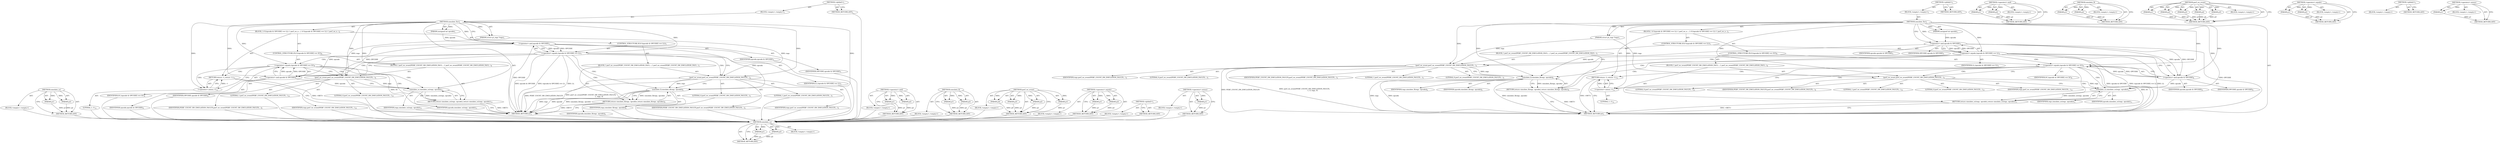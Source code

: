 digraph "&lt;operator&gt;.minus" {
vulnerable_93 [label=<(METHOD,simulate_sc)>];
vulnerable_94 [label=<(PARAM,p1)>];
vulnerable_95 [label=<(PARAM,p2)>];
vulnerable_96 [label=<(BLOCK,&lt;empty&gt;,&lt;empty&gt;)>];
vulnerable_97 [label=<(METHOD_RETURN,ANY)>];
vulnerable_6 [label=<(METHOD,&lt;global&gt;)<SUB>1</SUB>>];
vulnerable_7 [label=<(BLOCK,&lt;empty&gt;,&lt;empty&gt;)<SUB>1</SUB>>];
vulnerable_8 [label=<(METHOD,simulate_llsc)<SUB>1</SUB>>];
vulnerable_9 [label=<(PARAM,struct pt_regs *regs)<SUB>1</SUB>>];
vulnerable_10 [label=<(PARAM,unsigned int opcode)<SUB>1</SUB>>];
vulnerable_11 [label=<(BLOCK,{
 	if ((opcode &amp; OPCODE) == LL) {
 		perf_sw_e...,{
 	if ((opcode &amp; OPCODE) == LL) {
 		perf_sw_e...)<SUB>2</SUB>>];
vulnerable_12 [label=<(CONTROL_STRUCTURE,IF,if ((opcode &amp; OPCODE) == LL))<SUB>3</SUB>>];
vulnerable_13 [label=<(&lt;operator&gt;.equals,(opcode &amp; OPCODE) == LL)<SUB>3</SUB>>];
vulnerable_14 [label=<(&lt;operator&gt;.and,opcode &amp; OPCODE)<SUB>3</SUB>>];
vulnerable_15 [label=<(IDENTIFIER,opcode,opcode &amp; OPCODE)<SUB>3</SUB>>];
vulnerable_16 [label=<(IDENTIFIER,OPCODE,opcode &amp; OPCODE)<SUB>3</SUB>>];
vulnerable_17 [label=<(IDENTIFIER,LL,(opcode &amp; OPCODE) == LL)<SUB>3</SUB>>];
vulnerable_18 [label=<(BLOCK,{
 		perf_sw_event(PERF_COUNT_SW_EMULATION_FAUL...,{
 		perf_sw_event(PERF_COUNT_SW_EMULATION_FAUL...)<SUB>3</SUB>>];
vulnerable_19 [label=<(perf_sw_event,perf_sw_event(PERF_COUNT_SW_EMULATION_FAULTS,
	...)<SUB>4</SUB>>];
vulnerable_20 [label=<(IDENTIFIER,PERF_COUNT_SW_EMULATION_FAULTS,perf_sw_event(PERF_COUNT_SW_EMULATION_FAULTS,
	...)<SUB>4</SUB>>];
vulnerable_21 [label=<(LITERAL,1,perf_sw_event(PERF_COUNT_SW_EMULATION_FAULTS,
	...)<SUB>5</SUB>>];
vulnerable_22 [label=<(LITERAL,0,perf_sw_event(PERF_COUNT_SW_EMULATION_FAULTS,
	...)<SUB>5</SUB>>];
vulnerable_23 [label=<(IDENTIFIER,regs,perf_sw_event(PERF_COUNT_SW_EMULATION_FAULTS,
	...)<SUB>5</SUB>>];
vulnerable_24 [label=<(LITERAL,0,perf_sw_event(PERF_COUNT_SW_EMULATION_FAULTS,
	...)<SUB>5</SUB>>];
vulnerable_25 [label=<(RETURN,return simulate_ll(regs, opcode);,return simulate_ll(regs, opcode);)<SUB>6</SUB>>];
vulnerable_26 [label=<(simulate_ll,simulate_ll(regs, opcode))<SUB>6</SUB>>];
vulnerable_27 [label=<(IDENTIFIER,regs,simulate_ll(regs, opcode))<SUB>6</SUB>>];
vulnerable_28 [label=<(IDENTIFIER,opcode,simulate_ll(regs, opcode))<SUB>6</SUB>>];
vulnerable_29 [label=<(CONTROL_STRUCTURE,IF,if ((opcode &amp; OPCODE) == SC))<SUB>8</SUB>>];
vulnerable_30 [label=<(&lt;operator&gt;.equals,(opcode &amp; OPCODE) == SC)<SUB>8</SUB>>];
vulnerable_31 [label=<(&lt;operator&gt;.and,opcode &amp; OPCODE)<SUB>8</SUB>>];
vulnerable_32 [label=<(IDENTIFIER,opcode,opcode &amp; OPCODE)<SUB>8</SUB>>];
vulnerable_33 [label=<(IDENTIFIER,OPCODE,opcode &amp; OPCODE)<SUB>8</SUB>>];
vulnerable_34 [label=<(IDENTIFIER,SC,(opcode &amp; OPCODE) == SC)<SUB>8</SUB>>];
vulnerable_35 [label=<(BLOCK,{
 		perf_sw_event(PERF_COUNT_SW_EMULATION_FAUL...,{
 		perf_sw_event(PERF_COUNT_SW_EMULATION_FAUL...)<SUB>8</SUB>>];
vulnerable_36 [label=<(perf_sw_event,perf_sw_event(PERF_COUNT_SW_EMULATION_FAULTS,
	...)<SUB>9</SUB>>];
vulnerable_37 [label=<(IDENTIFIER,PERF_COUNT_SW_EMULATION_FAULTS,perf_sw_event(PERF_COUNT_SW_EMULATION_FAULTS,
	...)<SUB>9</SUB>>];
vulnerable_38 [label=<(LITERAL,1,perf_sw_event(PERF_COUNT_SW_EMULATION_FAULTS,
	...)<SUB>10</SUB>>];
vulnerable_39 [label=<(LITERAL,0,perf_sw_event(PERF_COUNT_SW_EMULATION_FAULTS,
	...)<SUB>10</SUB>>];
vulnerable_40 [label=<(IDENTIFIER,regs,perf_sw_event(PERF_COUNT_SW_EMULATION_FAULTS,
	...)<SUB>10</SUB>>];
vulnerable_41 [label=<(LITERAL,0,perf_sw_event(PERF_COUNT_SW_EMULATION_FAULTS,
	...)<SUB>10</SUB>>];
vulnerable_42 [label=<(RETURN,return simulate_sc(regs, opcode);,return simulate_sc(regs, opcode);)<SUB>11</SUB>>];
vulnerable_43 [label=<(simulate_sc,simulate_sc(regs, opcode))<SUB>11</SUB>>];
vulnerable_44 [label=<(IDENTIFIER,regs,simulate_sc(regs, opcode))<SUB>11</SUB>>];
vulnerable_45 [label=<(IDENTIFIER,opcode,simulate_sc(regs, opcode))<SUB>11</SUB>>];
vulnerable_46 [label=<(RETURN,return -1;,return -1;)<SUB>14</SUB>>];
vulnerable_47 [label=<(&lt;operator&gt;.minus,-1)<SUB>14</SUB>>];
vulnerable_48 [label=<(LITERAL,1,-1)<SUB>14</SUB>>];
vulnerable_49 [label=<(METHOD_RETURN,int)<SUB>1</SUB>>];
vulnerable_51 [label=<(METHOD_RETURN,ANY)<SUB>1</SUB>>];
vulnerable_75 [label=<(METHOD,&lt;operator&gt;.and)>];
vulnerable_76 [label=<(PARAM,p1)>];
vulnerable_77 [label=<(PARAM,p2)>];
vulnerable_78 [label=<(BLOCK,&lt;empty&gt;,&lt;empty&gt;)>];
vulnerable_79 [label=<(METHOD_RETURN,ANY)>];
vulnerable_88 [label=<(METHOD,simulate_ll)>];
vulnerable_89 [label=<(PARAM,p1)>];
vulnerable_90 [label=<(PARAM,p2)>];
vulnerable_91 [label=<(BLOCK,&lt;empty&gt;,&lt;empty&gt;)>];
vulnerable_92 [label=<(METHOD_RETURN,ANY)>];
vulnerable_80 [label=<(METHOD,perf_sw_event)>];
vulnerable_81 [label=<(PARAM,p1)>];
vulnerable_82 [label=<(PARAM,p2)>];
vulnerable_83 [label=<(PARAM,p3)>];
vulnerable_84 [label=<(PARAM,p4)>];
vulnerable_85 [label=<(PARAM,p5)>];
vulnerable_86 [label=<(BLOCK,&lt;empty&gt;,&lt;empty&gt;)>];
vulnerable_87 [label=<(METHOD_RETURN,ANY)>];
vulnerable_70 [label=<(METHOD,&lt;operator&gt;.equals)>];
vulnerable_71 [label=<(PARAM,p1)>];
vulnerable_72 [label=<(PARAM,p2)>];
vulnerable_73 [label=<(BLOCK,&lt;empty&gt;,&lt;empty&gt;)>];
vulnerable_74 [label=<(METHOD_RETURN,ANY)>];
vulnerable_64 [label=<(METHOD,&lt;global&gt;)<SUB>1</SUB>>];
vulnerable_65 [label=<(BLOCK,&lt;empty&gt;,&lt;empty&gt;)>];
vulnerable_66 [label=<(METHOD_RETURN,ANY)>];
vulnerable_98 [label=<(METHOD,&lt;operator&gt;.minus)>];
vulnerable_99 [label=<(PARAM,p1)>];
vulnerable_100 [label=<(BLOCK,&lt;empty&gt;,&lt;empty&gt;)>];
vulnerable_101 [label=<(METHOD_RETURN,ANY)>];
fixed_90 [label=<(METHOD,simulate_sc)>];
fixed_91 [label=<(PARAM,p1)>];
fixed_92 [label=<(PARAM,p2)>];
fixed_93 [label=<(BLOCK,&lt;empty&gt;,&lt;empty&gt;)>];
fixed_94 [label=<(METHOD_RETURN,ANY)>];
fixed_6 [label=<(METHOD,&lt;global&gt;)<SUB>1</SUB>>];
fixed_7 [label=<(BLOCK,&lt;empty&gt;,&lt;empty&gt;)<SUB>1</SUB>>];
fixed_8 [label=<(METHOD,simulate_llsc)<SUB>1</SUB>>];
fixed_9 [label=<(PARAM,struct pt_regs *regs)<SUB>1</SUB>>];
fixed_10 [label=<(PARAM,unsigned int opcode)<SUB>1</SUB>>];
fixed_11 [label=<(BLOCK,{
 	if ((opcode &amp; OPCODE) == LL) {
 		perf_sw_e...,{
 	if ((opcode &amp; OPCODE) == LL) {
 		perf_sw_e...)<SUB>2</SUB>>];
fixed_12 [label=<(CONTROL_STRUCTURE,IF,if ((opcode &amp; OPCODE) == LL))<SUB>3</SUB>>];
fixed_13 [label=<(&lt;operator&gt;.equals,(opcode &amp; OPCODE) == LL)<SUB>3</SUB>>];
fixed_14 [label=<(&lt;operator&gt;.and,opcode &amp; OPCODE)<SUB>3</SUB>>];
fixed_15 [label=<(IDENTIFIER,opcode,opcode &amp; OPCODE)<SUB>3</SUB>>];
fixed_16 [label=<(IDENTIFIER,OPCODE,opcode &amp; OPCODE)<SUB>3</SUB>>];
fixed_17 [label=<(IDENTIFIER,LL,(opcode &amp; OPCODE) == LL)<SUB>3</SUB>>];
fixed_18 [label=<(BLOCK,{
 		perf_sw_event(PERF_COUNT_SW_EMULATION_FAUL...,{
 		perf_sw_event(PERF_COUNT_SW_EMULATION_FAUL...)<SUB>3</SUB>>];
fixed_19 [label=<(perf_sw_event,perf_sw_event(PERF_COUNT_SW_EMULATION_FAULTS,
	...)<SUB>4</SUB>>];
fixed_20 [label=<(IDENTIFIER,PERF_COUNT_SW_EMULATION_FAULTS,perf_sw_event(PERF_COUNT_SW_EMULATION_FAULTS,
	...)<SUB>4</SUB>>];
fixed_21 [label=<(LITERAL,1,perf_sw_event(PERF_COUNT_SW_EMULATION_FAULTS,
	...)<SUB>5</SUB>>];
fixed_22 [label=<(IDENTIFIER,regs,perf_sw_event(PERF_COUNT_SW_EMULATION_FAULTS,
	...)<SUB>5</SUB>>];
fixed_23 [label=<(LITERAL,0,perf_sw_event(PERF_COUNT_SW_EMULATION_FAULTS,
	...)<SUB>5</SUB>>];
fixed_24 [label=<(RETURN,return simulate_ll(regs, opcode);,return simulate_ll(regs, opcode);)<SUB>6</SUB>>];
fixed_25 [label=<(simulate_ll,simulate_ll(regs, opcode))<SUB>6</SUB>>];
fixed_26 [label=<(IDENTIFIER,regs,simulate_ll(regs, opcode))<SUB>6</SUB>>];
fixed_27 [label=<(IDENTIFIER,opcode,simulate_ll(regs, opcode))<SUB>6</SUB>>];
fixed_28 [label=<(CONTROL_STRUCTURE,IF,if ((opcode &amp; OPCODE) == SC))<SUB>8</SUB>>];
fixed_29 [label=<(&lt;operator&gt;.equals,(opcode &amp; OPCODE) == SC)<SUB>8</SUB>>];
fixed_30 [label=<(&lt;operator&gt;.and,opcode &amp; OPCODE)<SUB>8</SUB>>];
fixed_31 [label=<(IDENTIFIER,opcode,opcode &amp; OPCODE)<SUB>8</SUB>>];
fixed_32 [label=<(IDENTIFIER,OPCODE,opcode &amp; OPCODE)<SUB>8</SUB>>];
fixed_33 [label=<(IDENTIFIER,SC,(opcode &amp; OPCODE) == SC)<SUB>8</SUB>>];
fixed_34 [label=<(BLOCK,{
 		perf_sw_event(PERF_COUNT_SW_EMULATION_FAUL...,{
 		perf_sw_event(PERF_COUNT_SW_EMULATION_FAUL...)<SUB>8</SUB>>];
fixed_35 [label=<(perf_sw_event,perf_sw_event(PERF_COUNT_SW_EMULATION_FAULTS,
	...)<SUB>9</SUB>>];
fixed_36 [label=<(IDENTIFIER,PERF_COUNT_SW_EMULATION_FAULTS,perf_sw_event(PERF_COUNT_SW_EMULATION_FAULTS,
	...)<SUB>9</SUB>>];
fixed_37 [label=<(LITERAL,1,perf_sw_event(PERF_COUNT_SW_EMULATION_FAULTS,
	...)<SUB>10</SUB>>];
fixed_38 [label=<(IDENTIFIER,regs,perf_sw_event(PERF_COUNT_SW_EMULATION_FAULTS,
	...)<SUB>10</SUB>>];
fixed_39 [label=<(LITERAL,0,perf_sw_event(PERF_COUNT_SW_EMULATION_FAULTS,
	...)<SUB>10</SUB>>];
fixed_40 [label=<(RETURN,return simulate_sc(regs, opcode);,return simulate_sc(regs, opcode);)<SUB>11</SUB>>];
fixed_41 [label=<(simulate_sc,simulate_sc(regs, opcode))<SUB>11</SUB>>];
fixed_42 [label=<(IDENTIFIER,regs,simulate_sc(regs, opcode))<SUB>11</SUB>>];
fixed_43 [label=<(IDENTIFIER,opcode,simulate_sc(regs, opcode))<SUB>11</SUB>>];
fixed_44 [label=<(RETURN,return -1;,return -1;)<SUB>14</SUB>>];
fixed_45 [label=<(&lt;operator&gt;.minus,-1)<SUB>14</SUB>>];
fixed_46 [label=<(LITERAL,1,-1)<SUB>14</SUB>>];
fixed_47 [label=<(METHOD_RETURN,int)<SUB>1</SUB>>];
fixed_49 [label=<(METHOD_RETURN,ANY)<SUB>1</SUB>>];
fixed_73 [label=<(METHOD,&lt;operator&gt;.and)>];
fixed_74 [label=<(PARAM,p1)>];
fixed_75 [label=<(PARAM,p2)>];
fixed_76 [label=<(BLOCK,&lt;empty&gt;,&lt;empty&gt;)>];
fixed_77 [label=<(METHOD_RETURN,ANY)>];
fixed_85 [label=<(METHOD,simulate_ll)>];
fixed_86 [label=<(PARAM,p1)>];
fixed_87 [label=<(PARAM,p2)>];
fixed_88 [label=<(BLOCK,&lt;empty&gt;,&lt;empty&gt;)>];
fixed_89 [label=<(METHOD_RETURN,ANY)>];
fixed_78 [label=<(METHOD,perf_sw_event)>];
fixed_79 [label=<(PARAM,p1)>];
fixed_80 [label=<(PARAM,p2)>];
fixed_81 [label=<(PARAM,p3)>];
fixed_82 [label=<(PARAM,p4)>];
fixed_83 [label=<(BLOCK,&lt;empty&gt;,&lt;empty&gt;)>];
fixed_84 [label=<(METHOD_RETURN,ANY)>];
fixed_68 [label=<(METHOD,&lt;operator&gt;.equals)>];
fixed_69 [label=<(PARAM,p1)>];
fixed_70 [label=<(PARAM,p2)>];
fixed_71 [label=<(BLOCK,&lt;empty&gt;,&lt;empty&gt;)>];
fixed_72 [label=<(METHOD_RETURN,ANY)>];
fixed_62 [label=<(METHOD,&lt;global&gt;)<SUB>1</SUB>>];
fixed_63 [label=<(BLOCK,&lt;empty&gt;,&lt;empty&gt;)>];
fixed_64 [label=<(METHOD_RETURN,ANY)>];
fixed_95 [label=<(METHOD,&lt;operator&gt;.minus)>];
fixed_96 [label=<(PARAM,p1)>];
fixed_97 [label=<(BLOCK,&lt;empty&gt;,&lt;empty&gt;)>];
fixed_98 [label=<(METHOD_RETURN,ANY)>];
vulnerable_93 -> vulnerable_94  [key=0, label="AST: "];
vulnerable_93 -> vulnerable_94  [key=1, label="DDG: "];
vulnerable_93 -> vulnerable_96  [key=0, label="AST: "];
vulnerable_93 -> vulnerable_95  [key=0, label="AST: "];
vulnerable_93 -> vulnerable_95  [key=1, label="DDG: "];
vulnerable_93 -> vulnerable_97  [key=0, label="AST: "];
vulnerable_93 -> vulnerable_97  [key=1, label="CFG: "];
vulnerable_94 -> vulnerable_97  [key=0, label="DDG: p1"];
vulnerable_95 -> vulnerable_97  [key=0, label="DDG: p2"];
vulnerable_6 -> vulnerable_7  [key=0, label="AST: "];
vulnerable_6 -> vulnerable_51  [key=0, label="AST: "];
vulnerable_6 -> vulnerable_51  [key=1, label="CFG: "];
vulnerable_7 -> vulnerable_8  [key=0, label="AST: "];
vulnerable_8 -> vulnerable_9  [key=0, label="AST: "];
vulnerable_8 -> vulnerable_9  [key=1, label="DDG: "];
vulnerable_8 -> vulnerable_10  [key=0, label="AST: "];
vulnerable_8 -> vulnerable_10  [key=1, label="DDG: "];
vulnerable_8 -> vulnerable_11  [key=0, label="AST: "];
vulnerable_8 -> vulnerable_49  [key=0, label="AST: "];
vulnerable_8 -> vulnerable_14  [key=0, label="CFG: "];
vulnerable_8 -> vulnerable_14  [key=1, label="DDG: "];
vulnerable_8 -> vulnerable_13  [key=0, label="DDG: "];
vulnerable_8 -> vulnerable_30  [key=0, label="DDG: "];
vulnerable_8 -> vulnerable_47  [key=0, label="DDG: "];
vulnerable_8 -> vulnerable_19  [key=0, label="DDG: "];
vulnerable_8 -> vulnerable_31  [key=0, label="DDG: "];
vulnerable_8 -> vulnerable_36  [key=0, label="DDG: "];
vulnerable_8 -> vulnerable_26  [key=0, label="DDG: "];
vulnerable_8 -> vulnerable_43  [key=0, label="DDG: "];
vulnerable_9 -> vulnerable_19  [key=0, label="DDG: regs"];
vulnerable_9 -> vulnerable_36  [key=0, label="DDG: regs"];
vulnerable_10 -> vulnerable_14  [key=0, label="DDG: opcode"];
vulnerable_11 -> vulnerable_12  [key=0, label="AST: "];
vulnerable_11 -> vulnerable_29  [key=0, label="AST: "];
vulnerable_11 -> vulnerable_46  [key=0, label="AST: "];
vulnerable_12 -> vulnerable_13  [key=0, label="AST: "];
vulnerable_12 -> vulnerable_18  [key=0, label="AST: "];
vulnerable_13 -> vulnerable_14  [key=0, label="AST: "];
vulnerable_13 -> vulnerable_17  [key=0, label="AST: "];
vulnerable_13 -> vulnerable_19  [key=0, label="CFG: "];
vulnerable_13 -> vulnerable_19  [key=1, label="CDG: "];
vulnerable_13 -> vulnerable_31  [key=0, label="CFG: "];
vulnerable_13 -> vulnerable_31  [key=1, label="CDG: "];
vulnerable_13 -> vulnerable_49  [key=0, label="DDG: opcode &amp; OPCODE"];
vulnerable_13 -> vulnerable_49  [key=1, label="DDG: (opcode &amp; OPCODE) == LL"];
vulnerable_13 -> vulnerable_49  [key=2, label="DDG: LL"];
vulnerable_13 -> vulnerable_30  [key=0, label="CDG: "];
vulnerable_13 -> vulnerable_26  [key=0, label="CDG: "];
vulnerable_13 -> vulnerable_25  [key=0, label="CDG: "];
vulnerable_14 -> vulnerable_15  [key=0, label="AST: "];
vulnerable_14 -> vulnerable_16  [key=0, label="AST: "];
vulnerable_14 -> vulnerable_13  [key=0, label="CFG: "];
vulnerable_14 -> vulnerable_13  [key=1, label="DDG: opcode"];
vulnerable_14 -> vulnerable_13  [key=2, label="DDG: OPCODE"];
vulnerable_14 -> vulnerable_49  [key=0, label="DDG: OPCODE"];
vulnerable_14 -> vulnerable_31  [key=0, label="DDG: opcode"];
vulnerable_14 -> vulnerable_31  [key=1, label="DDG: OPCODE"];
vulnerable_14 -> vulnerable_26  [key=0, label="DDG: opcode"];
vulnerable_18 -> vulnerable_19  [key=0, label="AST: "];
vulnerable_18 -> vulnerable_25  [key=0, label="AST: "];
vulnerable_19 -> vulnerable_20  [key=0, label="AST: "];
vulnerable_19 -> vulnerable_21  [key=0, label="AST: "];
vulnerable_19 -> vulnerable_22  [key=0, label="AST: "];
vulnerable_19 -> vulnerable_23  [key=0, label="AST: "];
vulnerable_19 -> vulnerable_24  [key=0, label="AST: "];
vulnerable_19 -> vulnerable_26  [key=0, label="CFG: "];
vulnerable_19 -> vulnerable_26  [key=1, label="DDG: regs"];
vulnerable_19 -> vulnerable_49  [key=0, label="DDG: PERF_COUNT_SW_EMULATION_FAULTS"];
vulnerable_19 -> vulnerable_49  [key=1, label="DDG: perf_sw_event(PERF_COUNT_SW_EMULATION_FAULTS,
				1, 0, regs, 0)"];
vulnerable_25 -> vulnerable_26  [key=0, label="AST: "];
vulnerable_25 -> vulnerable_49  [key=0, label="CFG: "];
vulnerable_25 -> vulnerable_49  [key=1, label="DDG: &lt;RET&gt;"];
vulnerable_26 -> vulnerable_27  [key=0, label="AST: "];
vulnerable_26 -> vulnerable_28  [key=0, label="AST: "];
vulnerable_26 -> vulnerable_25  [key=0, label="CFG: "];
vulnerable_26 -> vulnerable_25  [key=1, label="DDG: simulate_ll(regs, opcode)"];
vulnerable_26 -> vulnerable_49  [key=0, label="DDG: regs"];
vulnerable_26 -> vulnerable_49  [key=1, label="DDG: opcode"];
vulnerable_26 -> vulnerable_49  [key=2, label="DDG: simulate_ll(regs, opcode)"];
vulnerable_29 -> vulnerable_30  [key=0, label="AST: "];
vulnerable_29 -> vulnerable_35  [key=0, label="AST: "];
vulnerable_30 -> vulnerable_31  [key=0, label="AST: "];
vulnerable_30 -> vulnerable_34  [key=0, label="AST: "];
vulnerable_30 -> vulnerable_36  [key=0, label="CFG: "];
vulnerable_30 -> vulnerable_36  [key=1, label="CDG: "];
vulnerable_30 -> vulnerable_47  [key=0, label="CFG: "];
vulnerable_30 -> vulnerable_47  [key=1, label="CDG: "];
vulnerable_30 -> vulnerable_49  [key=0, label="DDG: SC"];
vulnerable_30 -> vulnerable_42  [key=0, label="CDG: "];
vulnerable_30 -> vulnerable_46  [key=0, label="CDG: "];
vulnerable_30 -> vulnerable_43  [key=0, label="CDG: "];
vulnerable_31 -> vulnerable_32  [key=0, label="AST: "];
vulnerable_31 -> vulnerable_33  [key=0, label="AST: "];
vulnerable_31 -> vulnerable_30  [key=0, label="CFG: "];
vulnerable_31 -> vulnerable_30  [key=1, label="DDG: opcode"];
vulnerable_31 -> vulnerable_30  [key=2, label="DDG: OPCODE"];
vulnerable_31 -> vulnerable_43  [key=0, label="DDG: opcode"];
vulnerable_35 -> vulnerable_36  [key=0, label="AST: "];
vulnerable_35 -> vulnerable_42  [key=0, label="AST: "];
vulnerable_36 -> vulnerable_37  [key=0, label="AST: "];
vulnerable_36 -> vulnerable_38  [key=0, label="AST: "];
vulnerable_36 -> vulnerable_39  [key=0, label="AST: "];
vulnerable_36 -> vulnerable_40  [key=0, label="AST: "];
vulnerable_36 -> vulnerable_41  [key=0, label="AST: "];
vulnerable_36 -> vulnerable_43  [key=0, label="CFG: "];
vulnerable_36 -> vulnerable_43  [key=1, label="DDG: regs"];
vulnerable_42 -> vulnerable_43  [key=0, label="AST: "];
vulnerable_42 -> vulnerable_49  [key=0, label="CFG: "];
vulnerable_42 -> vulnerable_49  [key=1, label="DDG: &lt;RET&gt;"];
vulnerable_43 -> vulnerable_44  [key=0, label="AST: "];
vulnerable_43 -> vulnerable_45  [key=0, label="AST: "];
vulnerable_43 -> vulnerable_42  [key=0, label="CFG: "];
vulnerable_43 -> vulnerable_42  [key=1, label="DDG: simulate_sc(regs, opcode)"];
vulnerable_46 -> vulnerable_47  [key=0, label="AST: "];
vulnerable_46 -> vulnerable_49  [key=0, label="CFG: "];
vulnerable_46 -> vulnerable_49  [key=1, label="DDG: &lt;RET&gt;"];
vulnerable_47 -> vulnerable_48  [key=0, label="AST: "];
vulnerable_47 -> vulnerable_46  [key=0, label="CFG: "];
vulnerable_47 -> vulnerable_46  [key=1, label="DDG: -1"];
vulnerable_75 -> vulnerable_76  [key=0, label="AST: "];
vulnerable_75 -> vulnerable_76  [key=1, label="DDG: "];
vulnerable_75 -> vulnerable_78  [key=0, label="AST: "];
vulnerable_75 -> vulnerable_77  [key=0, label="AST: "];
vulnerable_75 -> vulnerable_77  [key=1, label="DDG: "];
vulnerable_75 -> vulnerable_79  [key=0, label="AST: "];
vulnerable_75 -> vulnerable_79  [key=1, label="CFG: "];
vulnerable_76 -> vulnerable_79  [key=0, label="DDG: p1"];
vulnerable_77 -> vulnerable_79  [key=0, label="DDG: p2"];
vulnerable_88 -> vulnerable_89  [key=0, label="AST: "];
vulnerable_88 -> vulnerable_89  [key=1, label="DDG: "];
vulnerable_88 -> vulnerable_91  [key=0, label="AST: "];
vulnerable_88 -> vulnerable_90  [key=0, label="AST: "];
vulnerable_88 -> vulnerable_90  [key=1, label="DDG: "];
vulnerable_88 -> vulnerable_92  [key=0, label="AST: "];
vulnerable_88 -> vulnerable_92  [key=1, label="CFG: "];
vulnerable_89 -> vulnerable_92  [key=0, label="DDG: p1"];
vulnerable_90 -> vulnerable_92  [key=0, label="DDG: p2"];
vulnerable_80 -> vulnerable_81  [key=0, label="AST: "];
vulnerable_80 -> vulnerable_81  [key=1, label="DDG: "];
vulnerable_80 -> vulnerable_86  [key=0, label="AST: "];
vulnerable_80 -> vulnerable_82  [key=0, label="AST: "];
vulnerable_80 -> vulnerable_82  [key=1, label="DDG: "];
vulnerable_80 -> vulnerable_87  [key=0, label="AST: "];
vulnerable_80 -> vulnerable_87  [key=1, label="CFG: "];
vulnerable_80 -> vulnerable_83  [key=0, label="AST: "];
vulnerable_80 -> vulnerable_83  [key=1, label="DDG: "];
vulnerable_80 -> vulnerable_84  [key=0, label="AST: "];
vulnerable_80 -> vulnerable_84  [key=1, label="DDG: "];
vulnerable_80 -> vulnerable_85  [key=0, label="AST: "];
vulnerable_80 -> vulnerable_85  [key=1, label="DDG: "];
vulnerable_81 -> vulnerable_87  [key=0, label="DDG: p1"];
vulnerable_82 -> vulnerable_87  [key=0, label="DDG: p2"];
vulnerable_83 -> vulnerable_87  [key=0, label="DDG: p3"];
vulnerable_84 -> vulnerable_87  [key=0, label="DDG: p4"];
vulnerable_85 -> vulnerable_87  [key=0, label="DDG: p5"];
vulnerable_70 -> vulnerable_71  [key=0, label="AST: "];
vulnerable_70 -> vulnerable_71  [key=1, label="DDG: "];
vulnerable_70 -> vulnerable_73  [key=0, label="AST: "];
vulnerable_70 -> vulnerable_72  [key=0, label="AST: "];
vulnerable_70 -> vulnerable_72  [key=1, label="DDG: "];
vulnerable_70 -> vulnerable_74  [key=0, label="AST: "];
vulnerable_70 -> vulnerable_74  [key=1, label="CFG: "];
vulnerable_71 -> vulnerable_74  [key=0, label="DDG: p1"];
vulnerable_72 -> vulnerable_74  [key=0, label="DDG: p2"];
vulnerable_64 -> vulnerable_65  [key=0, label="AST: "];
vulnerable_64 -> vulnerable_66  [key=0, label="AST: "];
vulnerable_64 -> vulnerable_66  [key=1, label="CFG: "];
vulnerable_98 -> vulnerable_99  [key=0, label="AST: "];
vulnerable_98 -> vulnerable_99  [key=1, label="DDG: "];
vulnerable_98 -> vulnerable_100  [key=0, label="AST: "];
vulnerable_98 -> vulnerable_101  [key=0, label="AST: "];
vulnerable_98 -> vulnerable_101  [key=1, label="CFG: "];
vulnerable_99 -> vulnerable_101  [key=0, label="DDG: p1"];
fixed_90 -> fixed_91  [key=0, label="AST: "];
fixed_90 -> fixed_91  [key=1, label="DDG: "];
fixed_90 -> fixed_93  [key=0, label="AST: "];
fixed_90 -> fixed_92  [key=0, label="AST: "];
fixed_90 -> fixed_92  [key=1, label="DDG: "];
fixed_90 -> fixed_94  [key=0, label="AST: "];
fixed_90 -> fixed_94  [key=1, label="CFG: "];
fixed_91 -> fixed_94  [key=0, label="DDG: p1"];
fixed_92 -> fixed_94  [key=0, label="DDG: p2"];
fixed_93 -> vulnerable_93  [key=0];
fixed_94 -> vulnerable_93  [key=0];
fixed_6 -> fixed_7  [key=0, label="AST: "];
fixed_6 -> fixed_49  [key=0, label="AST: "];
fixed_6 -> fixed_49  [key=1, label="CFG: "];
fixed_7 -> fixed_8  [key=0, label="AST: "];
fixed_8 -> fixed_9  [key=0, label="AST: "];
fixed_8 -> fixed_9  [key=1, label="DDG: "];
fixed_8 -> fixed_10  [key=0, label="AST: "];
fixed_8 -> fixed_10  [key=1, label="DDG: "];
fixed_8 -> fixed_11  [key=0, label="AST: "];
fixed_8 -> fixed_47  [key=0, label="AST: "];
fixed_8 -> fixed_14  [key=0, label="CFG: "];
fixed_8 -> fixed_14  [key=1, label="DDG: "];
fixed_8 -> fixed_13  [key=0, label="DDG: "];
fixed_8 -> fixed_29  [key=0, label="DDG: "];
fixed_8 -> fixed_45  [key=0, label="DDG: "];
fixed_8 -> fixed_19  [key=0, label="DDG: "];
fixed_8 -> fixed_30  [key=0, label="DDG: "];
fixed_8 -> fixed_35  [key=0, label="DDG: "];
fixed_8 -> fixed_25  [key=0, label="DDG: "];
fixed_8 -> fixed_41  [key=0, label="DDG: "];
fixed_9 -> fixed_19  [key=0, label="DDG: regs"];
fixed_9 -> fixed_35  [key=0, label="DDG: regs"];
fixed_10 -> fixed_14  [key=0, label="DDG: opcode"];
fixed_11 -> fixed_12  [key=0, label="AST: "];
fixed_11 -> fixed_28  [key=0, label="AST: "];
fixed_11 -> fixed_44  [key=0, label="AST: "];
fixed_12 -> fixed_13  [key=0, label="AST: "];
fixed_12 -> fixed_18  [key=0, label="AST: "];
fixed_13 -> fixed_14  [key=0, label="AST: "];
fixed_13 -> fixed_17  [key=0, label="AST: "];
fixed_13 -> fixed_19  [key=0, label="CFG: "];
fixed_13 -> fixed_19  [key=1, label="CDG: "];
fixed_13 -> fixed_30  [key=0, label="CFG: "];
fixed_13 -> fixed_30  [key=1, label="CDG: "];
fixed_13 -> fixed_47  [key=0, label="DDG: opcode &amp; OPCODE"];
fixed_13 -> fixed_47  [key=1, label="DDG: (opcode &amp; OPCODE) == LL"];
fixed_13 -> fixed_47  [key=2, label="DDG: LL"];
fixed_13 -> fixed_24  [key=0, label="CDG: "];
fixed_13 -> fixed_25  [key=0, label="CDG: "];
fixed_13 -> fixed_29  [key=0, label="CDG: "];
fixed_14 -> fixed_15  [key=0, label="AST: "];
fixed_14 -> fixed_16  [key=0, label="AST: "];
fixed_14 -> fixed_13  [key=0, label="CFG: "];
fixed_14 -> fixed_13  [key=1, label="DDG: opcode"];
fixed_14 -> fixed_13  [key=2, label="DDG: OPCODE"];
fixed_14 -> fixed_47  [key=0, label="DDG: OPCODE"];
fixed_14 -> fixed_30  [key=0, label="DDG: opcode"];
fixed_14 -> fixed_30  [key=1, label="DDG: OPCODE"];
fixed_14 -> fixed_25  [key=0, label="DDG: opcode"];
fixed_15 -> vulnerable_93  [key=0];
fixed_16 -> vulnerable_93  [key=0];
fixed_17 -> vulnerable_93  [key=0];
fixed_18 -> fixed_19  [key=0, label="AST: "];
fixed_18 -> fixed_24  [key=0, label="AST: "];
fixed_19 -> fixed_20  [key=0, label="AST: "];
fixed_19 -> fixed_21  [key=0, label="AST: "];
fixed_19 -> fixed_22  [key=0, label="AST: "];
fixed_19 -> fixed_23  [key=0, label="AST: "];
fixed_19 -> fixed_25  [key=0, label="CFG: "];
fixed_19 -> fixed_25  [key=1, label="DDG: regs"];
fixed_19 -> fixed_47  [key=0, label="DDG: PERF_COUNT_SW_EMULATION_FAULTS"];
fixed_19 -> fixed_47  [key=1, label="DDG: perf_sw_event(PERF_COUNT_SW_EMULATION_FAULTS,
				1, regs, 0)"];
fixed_20 -> vulnerable_93  [key=0];
fixed_21 -> vulnerable_93  [key=0];
fixed_22 -> vulnerable_93  [key=0];
fixed_23 -> vulnerable_93  [key=0];
fixed_24 -> fixed_25  [key=0, label="AST: "];
fixed_24 -> fixed_47  [key=0, label="CFG: "];
fixed_24 -> fixed_47  [key=1, label="DDG: &lt;RET&gt;"];
fixed_25 -> fixed_26  [key=0, label="AST: "];
fixed_25 -> fixed_27  [key=0, label="AST: "];
fixed_25 -> fixed_24  [key=0, label="CFG: "];
fixed_25 -> fixed_24  [key=1, label="DDG: simulate_ll(regs, opcode)"];
fixed_25 -> fixed_47  [key=0, label="DDG: regs"];
fixed_25 -> fixed_47  [key=1, label="DDG: opcode"];
fixed_25 -> fixed_47  [key=2, label="DDG: simulate_ll(regs, opcode)"];
fixed_26 -> vulnerable_93  [key=0];
fixed_27 -> vulnerable_93  [key=0];
fixed_28 -> fixed_29  [key=0, label="AST: "];
fixed_28 -> fixed_34  [key=0, label="AST: "];
fixed_29 -> fixed_30  [key=0, label="AST: "];
fixed_29 -> fixed_33  [key=0, label="AST: "];
fixed_29 -> fixed_35  [key=0, label="CFG: "];
fixed_29 -> fixed_35  [key=1, label="CDG: "];
fixed_29 -> fixed_45  [key=0, label="CFG: "];
fixed_29 -> fixed_45  [key=1, label="CDG: "];
fixed_29 -> fixed_47  [key=0, label="DDG: SC"];
fixed_29 -> fixed_41  [key=0, label="CDG: "];
fixed_29 -> fixed_40  [key=0, label="CDG: "];
fixed_29 -> fixed_44  [key=0, label="CDG: "];
fixed_30 -> fixed_31  [key=0, label="AST: "];
fixed_30 -> fixed_32  [key=0, label="AST: "];
fixed_30 -> fixed_29  [key=0, label="CFG: "];
fixed_30 -> fixed_29  [key=1, label="DDG: opcode"];
fixed_30 -> fixed_29  [key=2, label="DDG: OPCODE"];
fixed_30 -> fixed_41  [key=0, label="DDG: opcode"];
fixed_31 -> vulnerable_93  [key=0];
fixed_32 -> vulnerable_93  [key=0];
fixed_33 -> vulnerable_93  [key=0];
fixed_34 -> fixed_35  [key=0, label="AST: "];
fixed_34 -> fixed_40  [key=0, label="AST: "];
fixed_35 -> fixed_36  [key=0, label="AST: "];
fixed_35 -> fixed_37  [key=0, label="AST: "];
fixed_35 -> fixed_38  [key=0, label="AST: "];
fixed_35 -> fixed_39  [key=0, label="AST: "];
fixed_35 -> fixed_41  [key=0, label="CFG: "];
fixed_35 -> fixed_41  [key=1, label="DDG: regs"];
fixed_36 -> vulnerable_93  [key=0];
fixed_37 -> vulnerable_93  [key=0];
fixed_38 -> vulnerable_93  [key=0];
fixed_39 -> vulnerable_93  [key=0];
fixed_40 -> fixed_41  [key=0, label="AST: "];
fixed_40 -> fixed_47  [key=0, label="CFG: "];
fixed_40 -> fixed_47  [key=1, label="DDG: &lt;RET&gt;"];
fixed_41 -> fixed_42  [key=0, label="AST: "];
fixed_41 -> fixed_43  [key=0, label="AST: "];
fixed_41 -> fixed_40  [key=0, label="CFG: "];
fixed_41 -> fixed_40  [key=1, label="DDG: simulate_sc(regs, opcode)"];
fixed_42 -> vulnerable_93  [key=0];
fixed_43 -> vulnerable_93  [key=0];
fixed_44 -> fixed_45  [key=0, label="AST: "];
fixed_44 -> fixed_47  [key=0, label="CFG: "];
fixed_44 -> fixed_47  [key=1, label="DDG: &lt;RET&gt;"];
fixed_45 -> fixed_46  [key=0, label="AST: "];
fixed_45 -> fixed_44  [key=0, label="CFG: "];
fixed_45 -> fixed_44  [key=1, label="DDG: -1"];
fixed_46 -> vulnerable_93  [key=0];
fixed_47 -> vulnerable_93  [key=0];
fixed_49 -> vulnerable_93  [key=0];
fixed_73 -> fixed_74  [key=0, label="AST: "];
fixed_73 -> fixed_74  [key=1, label="DDG: "];
fixed_73 -> fixed_76  [key=0, label="AST: "];
fixed_73 -> fixed_75  [key=0, label="AST: "];
fixed_73 -> fixed_75  [key=1, label="DDG: "];
fixed_73 -> fixed_77  [key=0, label="AST: "];
fixed_73 -> fixed_77  [key=1, label="CFG: "];
fixed_74 -> fixed_77  [key=0, label="DDG: p1"];
fixed_75 -> fixed_77  [key=0, label="DDG: p2"];
fixed_76 -> vulnerable_93  [key=0];
fixed_77 -> vulnerable_93  [key=0];
fixed_85 -> fixed_86  [key=0, label="AST: "];
fixed_85 -> fixed_86  [key=1, label="DDG: "];
fixed_85 -> fixed_88  [key=0, label="AST: "];
fixed_85 -> fixed_87  [key=0, label="AST: "];
fixed_85 -> fixed_87  [key=1, label="DDG: "];
fixed_85 -> fixed_89  [key=0, label="AST: "];
fixed_85 -> fixed_89  [key=1, label="CFG: "];
fixed_86 -> fixed_89  [key=0, label="DDG: p1"];
fixed_87 -> fixed_89  [key=0, label="DDG: p2"];
fixed_88 -> vulnerable_93  [key=0];
fixed_89 -> vulnerable_93  [key=0];
fixed_78 -> fixed_79  [key=0, label="AST: "];
fixed_78 -> fixed_79  [key=1, label="DDG: "];
fixed_78 -> fixed_83  [key=0, label="AST: "];
fixed_78 -> fixed_80  [key=0, label="AST: "];
fixed_78 -> fixed_80  [key=1, label="DDG: "];
fixed_78 -> fixed_84  [key=0, label="AST: "];
fixed_78 -> fixed_84  [key=1, label="CFG: "];
fixed_78 -> fixed_81  [key=0, label="AST: "];
fixed_78 -> fixed_81  [key=1, label="DDG: "];
fixed_78 -> fixed_82  [key=0, label="AST: "];
fixed_78 -> fixed_82  [key=1, label="DDG: "];
fixed_79 -> fixed_84  [key=0, label="DDG: p1"];
fixed_80 -> fixed_84  [key=0, label="DDG: p2"];
fixed_81 -> fixed_84  [key=0, label="DDG: p3"];
fixed_82 -> fixed_84  [key=0, label="DDG: p4"];
fixed_83 -> vulnerable_93  [key=0];
fixed_84 -> vulnerable_93  [key=0];
fixed_68 -> fixed_69  [key=0, label="AST: "];
fixed_68 -> fixed_69  [key=1, label="DDG: "];
fixed_68 -> fixed_71  [key=0, label="AST: "];
fixed_68 -> fixed_70  [key=0, label="AST: "];
fixed_68 -> fixed_70  [key=1, label="DDG: "];
fixed_68 -> fixed_72  [key=0, label="AST: "];
fixed_68 -> fixed_72  [key=1, label="CFG: "];
fixed_69 -> fixed_72  [key=0, label="DDG: p1"];
fixed_70 -> fixed_72  [key=0, label="DDG: p2"];
fixed_71 -> vulnerable_93  [key=0];
fixed_72 -> vulnerable_93  [key=0];
fixed_62 -> fixed_63  [key=0, label="AST: "];
fixed_62 -> fixed_64  [key=0, label="AST: "];
fixed_62 -> fixed_64  [key=1, label="CFG: "];
fixed_63 -> vulnerable_93  [key=0];
fixed_64 -> vulnerable_93  [key=0];
fixed_95 -> fixed_96  [key=0, label="AST: "];
fixed_95 -> fixed_96  [key=1, label="DDG: "];
fixed_95 -> fixed_97  [key=0, label="AST: "];
fixed_95 -> fixed_98  [key=0, label="AST: "];
fixed_95 -> fixed_98  [key=1, label="CFG: "];
fixed_96 -> fixed_98  [key=0, label="DDG: p1"];
fixed_97 -> vulnerable_93  [key=0];
fixed_98 -> vulnerable_93  [key=0];
}
